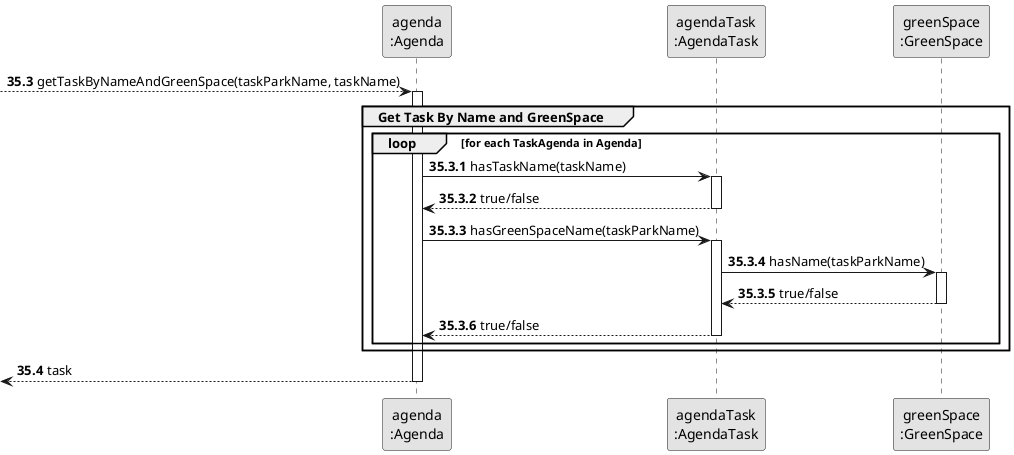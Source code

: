 @startuml
'https://plantuml.com/sequence-diagram
skinparam monochrome true
skinparam packageStyle rectangle
skinparam shadowing false

participant "agenda\n:Agenda" as AGENDA
participant "agendaTask\n:AgendaTask" as TASK
participant "greenSpace\n:GreenSpace" as GREEN

autonumber 35.3

--> AGENDA : getTaskByNameAndGreenSpace(taskParkName, taskName)

autonumber 35.3.1

activate AGENDA

group Get Task By Name and GreenSpace

loop for each TaskAgenda in Agenda

AGENDA -> TASK : hasTaskName(taskName)

activate TASK

TASK --> AGENDA :true/false

deactivate TASK

AGENDA -> TASK : hasGreenSpaceName(taskParkName)

activate TASK

TASK -> GREEN :  hasName(taskParkName)

activate GREEN

GREEN --> TASK : true/false

deactivate GREEN

TASK --> AGENDA :true/false

deactivate TASK

end

end

autonumber 35.4

<--AGENDA : task

deactivate AGENDA
@enduml